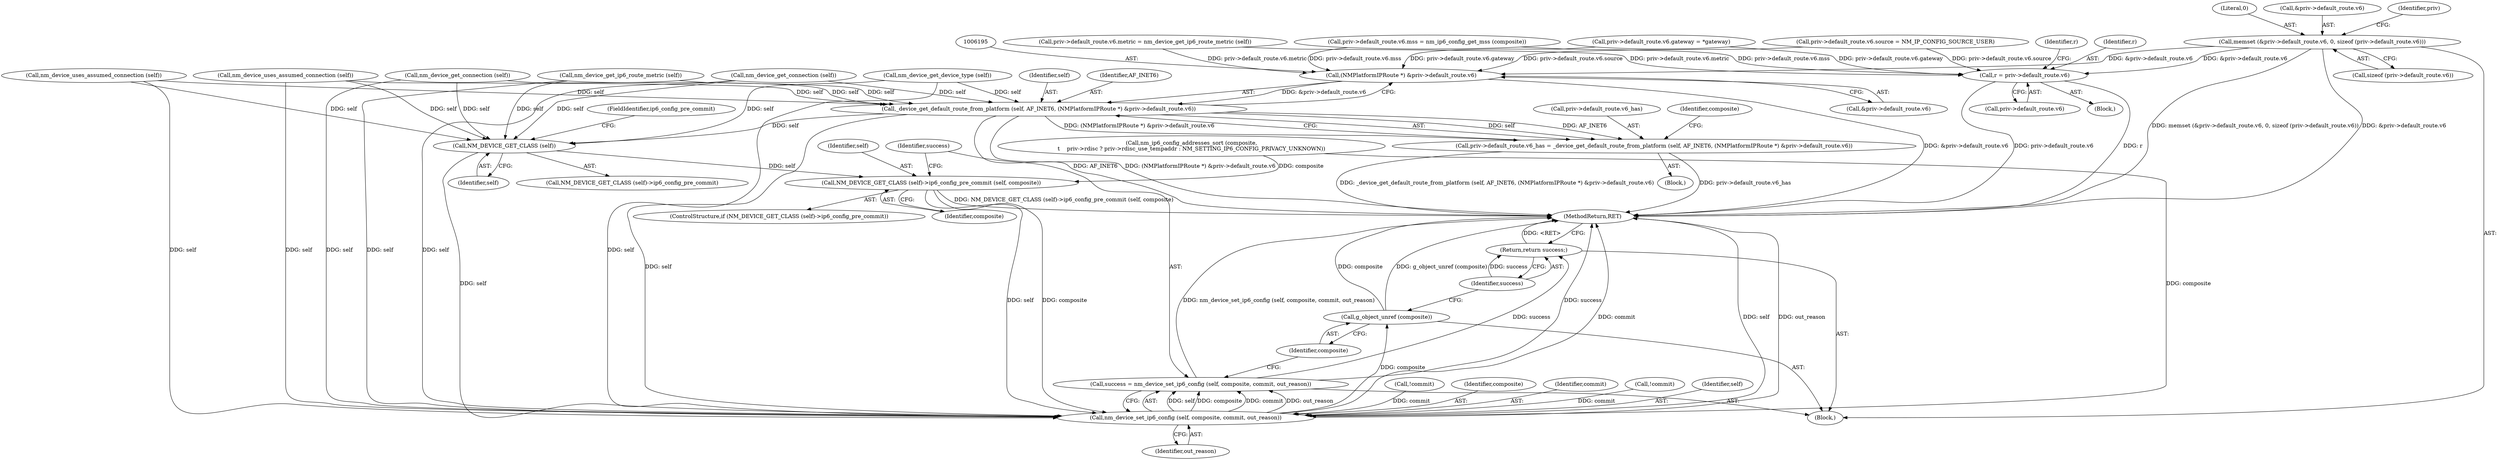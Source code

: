 digraph "0_NetworkManager_d5fc88e573fa58b93034b04d35a2454f5d28cad9@pointer" {
"1006092" [label="(Call,memset (&priv->default_route.v6, 0, sizeof (priv->default_route.v6)))"];
"1006150" [label="(Call,r = priv->default_route.v6)"];
"1006194" [label="(Call,(NMPlatformIPRoute *) &priv->default_route.v6)"];
"1006191" [label="(Call,_device_get_default_route_from_platform (self, AF_INET6, (NMPlatformIPRoute *) &priv->default_route.v6))"];
"1006185" [label="(Call,priv->default_route.v6_has = _device_get_default_route_from_platform (self, AF_INET6, (NMPlatformIPRoute *) &priv->default_route.v6))"];
"1006217" [label="(Call,NM_DEVICE_GET_CLASS (self))"];
"1006220" [label="(Call,NM_DEVICE_GET_CLASS (self)->ip6_config_pre_commit (self, composite))"];
"1006225" [label="(Call,nm_device_set_ip6_config (self, composite, commit, out_reason))"];
"1006223" [label="(Call,success = nm_device_set_ip6_config (self, composite, commit, out_reason))"];
"1006232" [label="(Return,return success;)"];
"1006230" [label="(Call,g_object_unref (composite))"];
"1006219" [label="(FieldIdentifier,ip6_config_pre_commit)"];
"1006125" [label="(Call,priv->default_route.v6.metric = nm_device_get_ip6_route_metric (self))"];
"1006192" [label="(Identifier,self)"];
"1006115" [label="(Call,priv->default_route.v6.gateway = *gateway)"];
"1006040" [label="(Call,!commit)"];
"1004885" [label="(Call,nm_device_get_device_type (self))"];
"1006227" [label="(Identifier,composite)"];
"1006191" [label="(Call,_device_get_default_route_from_platform (self, AF_INET6, (NMPlatformIPRoute *) &priv->default_route.v6))"];
"1006221" [label="(Identifier,self)"];
"1006106" [label="(Call,priv->default_route.v6.source = NM_IP_CONFIG_SOURCE_USER)"];
"1006150" [label="(Call,r = priv->default_route.v6)"];
"1006202" [label="(Call,nm_ip6_config_addresses_sort (composite,\n\t    priv->rdisc ? priv->rdisc_use_tempaddr : NM_SETTING_IP6_CONFIG_PRIVACY_UNKNOWN))"];
"1006152" [label="(Call,priv->default_route.v6)"];
"1006159" [label="(Identifier,r)"];
"1006218" [label="(Identifier,self)"];
"1006184" [label="(Block,)"];
"1006230" [label="(Call,g_object_unref (composite))"];
"1006233" [label="(Identifier,success)"];
"1006224" [label="(Identifier,success)"];
"1005947" [label="(Block,)"];
"1006228" [label="(Identifier,commit)"];
"1006099" [label="(Literal,0)"];
"1006225" [label="(Call,nm_device_set_ip6_config (self, composite, commit, out_reason))"];
"1006223" [label="(Call,success = nm_device_set_ip6_config (self, composite, commit, out_reason))"];
"1006193" [label="(Identifier,AF_INET6)"];
"1006215" [label="(ControlStructure,if (NM_DEVICE_GET_CLASS (self)->ip6_config_pre_commit))"];
"1004829" [label="(Call,nm_device_get_connection (self))"];
"1006186" [label="(Call,priv->default_route.v6_has)"];
"1006100" [label="(Call,sizeof (priv->default_route.v6))"];
"1006222" [label="(Identifier,composite)"];
"1006220" [label="(Call,NM_DEVICE_GET_CLASS (self)->ip6_config_pre_commit (self, composite))"];
"1004846" [label="(Call,!commit)"];
"1006196" [label="(Call,&priv->default_route.v6)"];
"1006229" [label="(Identifier,out_reason)"];
"1006045" [label="(Call,nm_device_uses_assumed_connection (self))"];
"1006232" [label="(Return,return success;)"];
"1006217" [label="(Call,NM_DEVICE_GET_CLASS (self))"];
"1006093" [label="(Call,&priv->default_route.v6)"];
"1006092" [label="(Call,memset (&priv->default_route.v6, 0, sizeof (priv->default_route.v6)))"];
"1006148" [label="(Block,)"];
"1004851" [label="(Call,nm_device_uses_assumed_connection (self))"];
"1006185" [label="(Call,priv->default_route.v6_has = _device_get_default_route_from_platform (self, AF_INET6, (NMPlatformIPRoute *) &priv->default_route.v6))"];
"1007368" [label="(MethodReturn,RET)"];
"1006110" [label="(Identifier,priv)"];
"1006023" [label="(Call,nm_device_get_connection (self))"];
"1006203" [label="(Identifier,composite)"];
"1006135" [label="(Call,priv->default_route.v6.mss = nm_ip6_config_get_mss (composite))"];
"1006226" [label="(Identifier,self)"];
"1006194" [label="(Call,(NMPlatformIPRoute *) &priv->default_route.v6)"];
"1006231" [label="(Identifier,composite)"];
"1006151" [label="(Identifier,r)"];
"1006216" [label="(Call,NM_DEVICE_GET_CLASS (self)->ip6_config_pre_commit)"];
"1006133" [label="(Call,nm_device_get_ip6_route_metric (self))"];
"1006092" -> "1005947"  [label="AST: "];
"1006092" -> "1006100"  [label="CFG: "];
"1006093" -> "1006092"  [label="AST: "];
"1006099" -> "1006092"  [label="AST: "];
"1006100" -> "1006092"  [label="AST: "];
"1006110" -> "1006092"  [label="CFG: "];
"1006092" -> "1007368"  [label="DDG: memset (&priv->default_route.v6, 0, sizeof (priv->default_route.v6))"];
"1006092" -> "1007368"  [label="DDG: &priv->default_route.v6"];
"1006092" -> "1006150"  [label="DDG: &priv->default_route.v6"];
"1006092" -> "1006194"  [label="DDG: &priv->default_route.v6"];
"1006150" -> "1006148"  [label="AST: "];
"1006150" -> "1006152"  [label="CFG: "];
"1006151" -> "1006150"  [label="AST: "];
"1006152" -> "1006150"  [label="AST: "];
"1006159" -> "1006150"  [label="CFG: "];
"1006150" -> "1007368"  [label="DDG: r"];
"1006150" -> "1007368"  [label="DDG: priv->default_route.v6"];
"1006106" -> "1006150"  [label="DDG: priv->default_route.v6.source"];
"1006115" -> "1006150"  [label="DDG: priv->default_route.v6.gateway"];
"1006125" -> "1006150"  [label="DDG: priv->default_route.v6.metric"];
"1006135" -> "1006150"  [label="DDG: priv->default_route.v6.mss"];
"1006194" -> "1006191"  [label="AST: "];
"1006194" -> "1006196"  [label="CFG: "];
"1006195" -> "1006194"  [label="AST: "];
"1006196" -> "1006194"  [label="AST: "];
"1006191" -> "1006194"  [label="CFG: "];
"1006194" -> "1007368"  [label="DDG: &priv->default_route.v6"];
"1006194" -> "1006191"  [label="DDG: &priv->default_route.v6"];
"1006106" -> "1006194"  [label="DDG: priv->default_route.v6.source"];
"1006115" -> "1006194"  [label="DDG: priv->default_route.v6.gateway"];
"1006125" -> "1006194"  [label="DDG: priv->default_route.v6.metric"];
"1006135" -> "1006194"  [label="DDG: priv->default_route.v6.mss"];
"1006191" -> "1006185"  [label="AST: "];
"1006192" -> "1006191"  [label="AST: "];
"1006193" -> "1006191"  [label="AST: "];
"1006185" -> "1006191"  [label="CFG: "];
"1006191" -> "1007368"  [label="DDG: AF_INET6"];
"1006191" -> "1007368"  [label="DDG: (NMPlatformIPRoute *) &priv->default_route.v6"];
"1006191" -> "1006185"  [label="DDG: self"];
"1006191" -> "1006185"  [label="DDG: AF_INET6"];
"1006191" -> "1006185"  [label="DDG: (NMPlatformIPRoute *) &priv->default_route.v6"];
"1006023" -> "1006191"  [label="DDG: self"];
"1006045" -> "1006191"  [label="DDG: self"];
"1006133" -> "1006191"  [label="DDG: self"];
"1004851" -> "1006191"  [label="DDG: self"];
"1004829" -> "1006191"  [label="DDG: self"];
"1004885" -> "1006191"  [label="DDG: self"];
"1006191" -> "1006217"  [label="DDG: self"];
"1006191" -> "1006225"  [label="DDG: self"];
"1006185" -> "1006184"  [label="AST: "];
"1006186" -> "1006185"  [label="AST: "];
"1006203" -> "1006185"  [label="CFG: "];
"1006185" -> "1007368"  [label="DDG: priv->default_route.v6_has"];
"1006185" -> "1007368"  [label="DDG: _device_get_default_route_from_platform (self, AF_INET6, (NMPlatformIPRoute *) &priv->default_route.v6)"];
"1006217" -> "1006216"  [label="AST: "];
"1006217" -> "1006218"  [label="CFG: "];
"1006218" -> "1006217"  [label="AST: "];
"1006219" -> "1006217"  [label="CFG: "];
"1006023" -> "1006217"  [label="DDG: self"];
"1006045" -> "1006217"  [label="DDG: self"];
"1006133" -> "1006217"  [label="DDG: self"];
"1004851" -> "1006217"  [label="DDG: self"];
"1004829" -> "1006217"  [label="DDG: self"];
"1004885" -> "1006217"  [label="DDG: self"];
"1006217" -> "1006220"  [label="DDG: self"];
"1006217" -> "1006225"  [label="DDG: self"];
"1006220" -> "1006215"  [label="AST: "];
"1006220" -> "1006222"  [label="CFG: "];
"1006221" -> "1006220"  [label="AST: "];
"1006222" -> "1006220"  [label="AST: "];
"1006224" -> "1006220"  [label="CFG: "];
"1006220" -> "1007368"  [label="DDG: NM_DEVICE_GET_CLASS (self)->ip6_config_pre_commit (self, composite)"];
"1006202" -> "1006220"  [label="DDG: composite"];
"1006220" -> "1006225"  [label="DDG: self"];
"1006220" -> "1006225"  [label="DDG: composite"];
"1006225" -> "1006223"  [label="AST: "];
"1006225" -> "1006229"  [label="CFG: "];
"1006226" -> "1006225"  [label="AST: "];
"1006227" -> "1006225"  [label="AST: "];
"1006228" -> "1006225"  [label="AST: "];
"1006229" -> "1006225"  [label="AST: "];
"1006223" -> "1006225"  [label="CFG: "];
"1006225" -> "1007368"  [label="DDG: commit"];
"1006225" -> "1007368"  [label="DDG: self"];
"1006225" -> "1007368"  [label="DDG: out_reason"];
"1006225" -> "1006223"  [label="DDG: self"];
"1006225" -> "1006223"  [label="DDG: composite"];
"1006225" -> "1006223"  [label="DDG: commit"];
"1006225" -> "1006223"  [label="DDG: out_reason"];
"1006023" -> "1006225"  [label="DDG: self"];
"1006045" -> "1006225"  [label="DDG: self"];
"1006133" -> "1006225"  [label="DDG: self"];
"1004851" -> "1006225"  [label="DDG: self"];
"1004829" -> "1006225"  [label="DDG: self"];
"1004885" -> "1006225"  [label="DDG: self"];
"1006202" -> "1006225"  [label="DDG: composite"];
"1006040" -> "1006225"  [label="DDG: commit"];
"1004846" -> "1006225"  [label="DDG: commit"];
"1006225" -> "1006230"  [label="DDG: composite"];
"1006223" -> "1005947"  [label="AST: "];
"1006224" -> "1006223"  [label="AST: "];
"1006231" -> "1006223"  [label="CFG: "];
"1006223" -> "1007368"  [label="DDG: nm_device_set_ip6_config (self, composite, commit, out_reason)"];
"1006223" -> "1007368"  [label="DDG: success"];
"1006223" -> "1006232"  [label="DDG: success"];
"1006232" -> "1005947"  [label="AST: "];
"1006232" -> "1006233"  [label="CFG: "];
"1006233" -> "1006232"  [label="AST: "];
"1007368" -> "1006232"  [label="CFG: "];
"1006232" -> "1007368"  [label="DDG: <RET>"];
"1006233" -> "1006232"  [label="DDG: success"];
"1006230" -> "1005947"  [label="AST: "];
"1006230" -> "1006231"  [label="CFG: "];
"1006231" -> "1006230"  [label="AST: "];
"1006233" -> "1006230"  [label="CFG: "];
"1006230" -> "1007368"  [label="DDG: composite"];
"1006230" -> "1007368"  [label="DDG: g_object_unref (composite)"];
}
